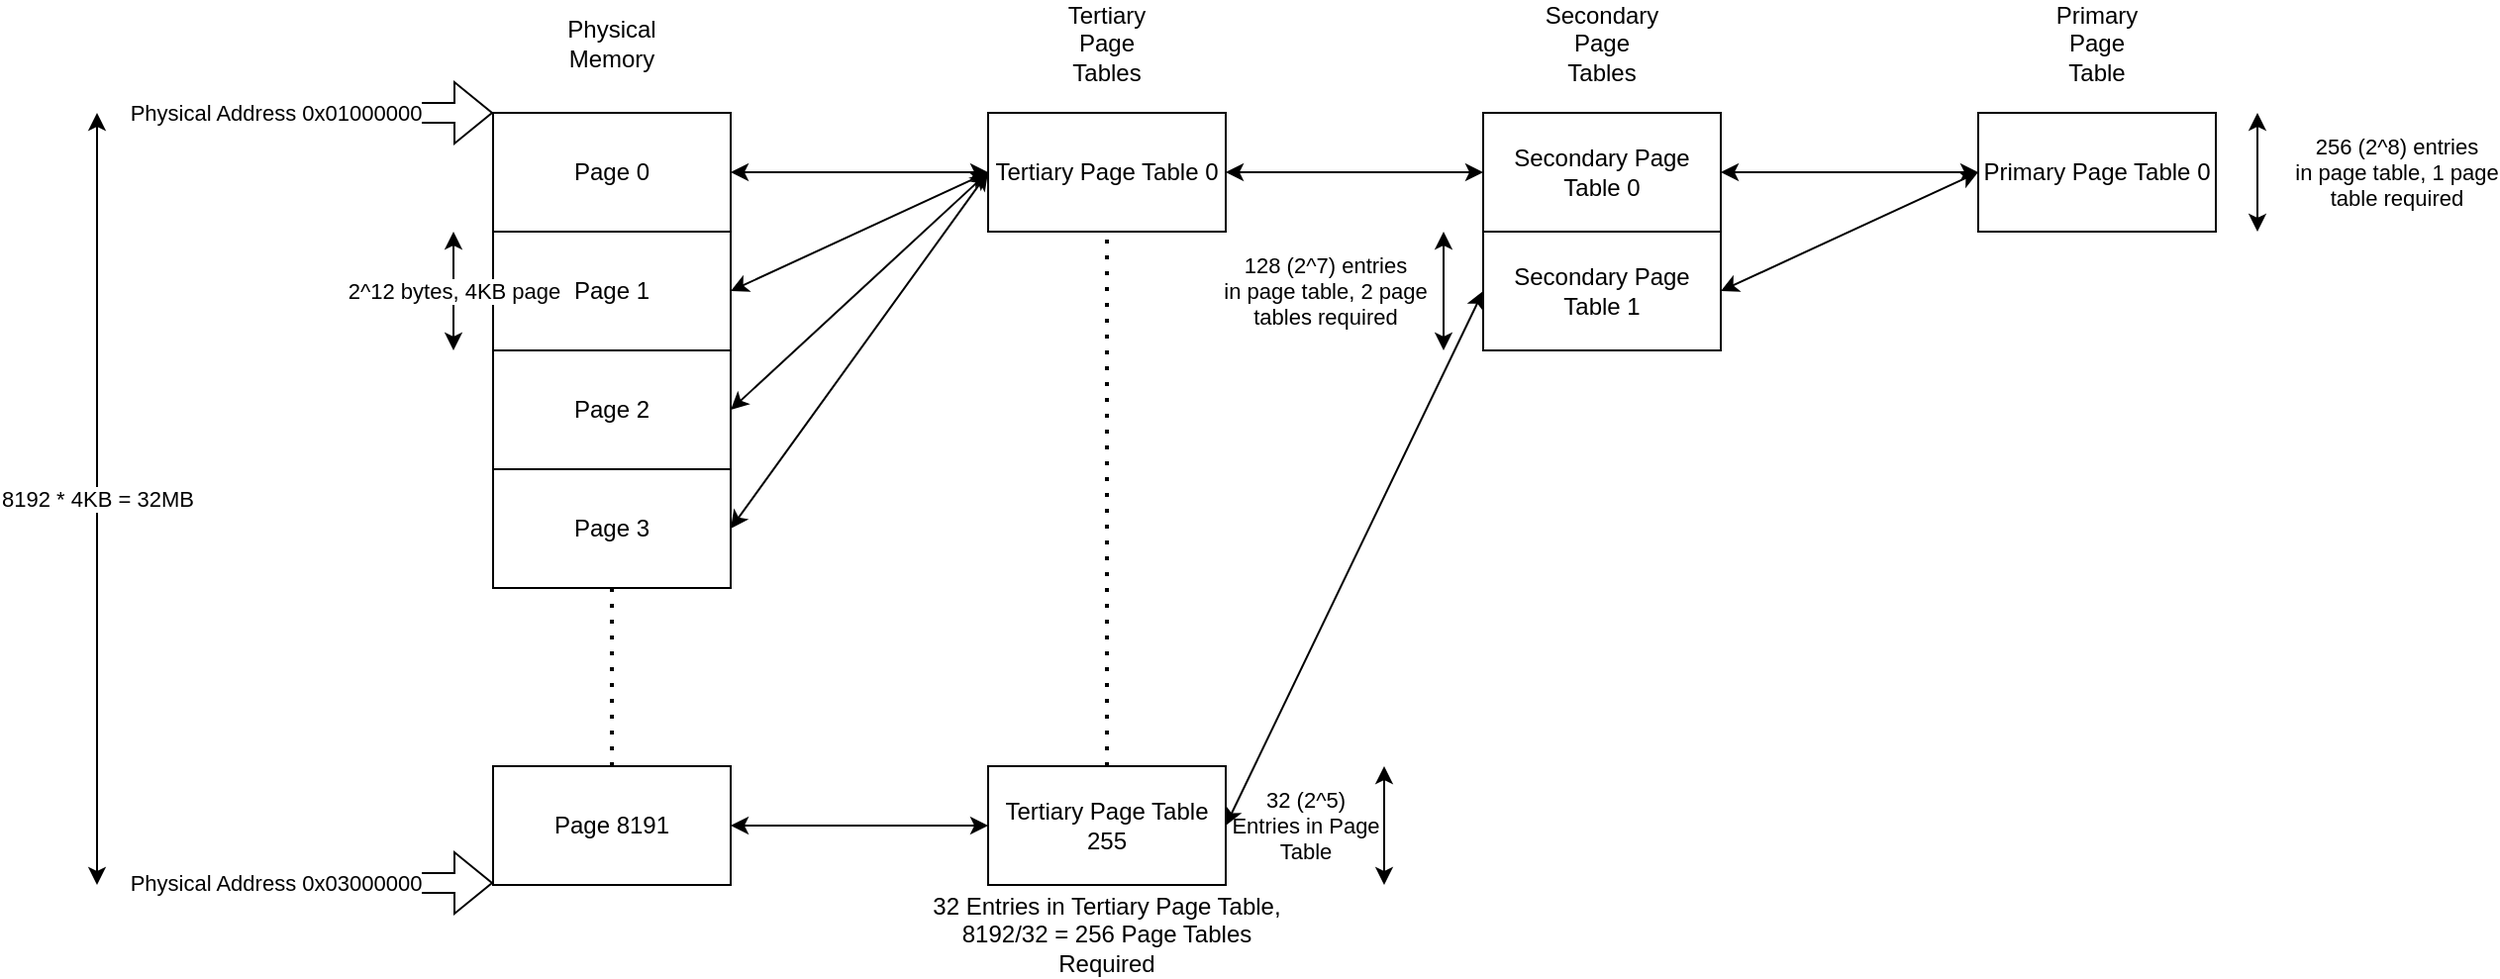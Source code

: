 <mxfile>
    <diagram id="PpeCMr5nW2hbqVhzfc0A" name="Page-1">
        <mxGraphModel dx="1649" dy="864" grid="1" gridSize="10" guides="1" tooltips="1" connect="1" arrows="1" fold="1" page="1" pageScale="1" pageWidth="827" pageHeight="1169" background="#FFFFFF" math="0" shadow="0">
            <root>
                <mxCell id="0"/>
                <mxCell id="1" parent="0"/>
                <mxCell id="xfDjOQceUIEUI76gIjfB-1" value="Page 1" style="rounded=0;whiteSpace=wrap;html=1;" parent="1" vertex="1">
                    <mxGeometry x="350" y="270" width="120" height="60" as="geometry"/>
                </mxCell>
                <mxCell id="xfDjOQceUIEUI76gIjfB-2" value="Page 0" style="rounded=0;whiteSpace=wrap;html=1;" parent="1" vertex="1">
                    <mxGeometry x="350" y="210" width="120" height="60" as="geometry"/>
                </mxCell>
                <mxCell id="xfDjOQceUIEUI76gIjfB-3" value="Page 8191" style="rounded=0;whiteSpace=wrap;html=1;" parent="1" vertex="1">
                    <mxGeometry x="350" y="540" width="120" height="60" as="geometry"/>
                </mxCell>
                <mxCell id="xfDjOQceUIEUI76gIjfB-5" value="Page 3" style="rounded=0;whiteSpace=wrap;html=1;" parent="1" vertex="1">
                    <mxGeometry x="350" y="390" width="120" height="60" as="geometry"/>
                </mxCell>
                <mxCell id="xfDjOQceUIEUI76gIjfB-6" value="Page 2" style="rounded=0;whiteSpace=wrap;html=1;" parent="1" vertex="1">
                    <mxGeometry x="350" y="330" width="120" height="60" as="geometry"/>
                </mxCell>
                <mxCell id="xfDjOQceUIEUI76gIjfB-7" value="Physical Memory" style="text;html=1;strokeColor=none;fillColor=none;align=center;verticalAlign=middle;whiteSpace=wrap;rounded=0;" parent="1" vertex="1">
                    <mxGeometry x="380" y="160" width="60" height="30" as="geometry"/>
                </mxCell>
                <mxCell id="xfDjOQceUIEUI76gIjfB-8" value="" style="endArrow=none;dashed=1;html=1;dashPattern=1 3;strokeWidth=2;rounded=0;entryX=0.5;entryY=1;entryDx=0;entryDy=0;exitX=0.5;exitY=0;exitDx=0;exitDy=0;" parent="1" source="xfDjOQceUIEUI76gIjfB-3" target="xfDjOQceUIEUI76gIjfB-5" edge="1">
                    <mxGeometry width="50" height="50" relative="1" as="geometry">
                        <mxPoint x="160" y="520" as="sourcePoint"/>
                        <mxPoint x="210" y="470" as="targetPoint"/>
                    </mxGeometry>
                </mxCell>
                <mxCell id="xfDjOQceUIEUI76gIjfB-9" value="Physical Address 0x01000000" style="shape=flexArrow;endArrow=classic;html=1;rounded=0;" parent="1" edge="1">
                    <mxGeometry x="-1" y="-30" width="50" height="50" relative="1" as="geometry">
                        <mxPoint x="270" y="210" as="sourcePoint"/>
                        <mxPoint x="350" y="210" as="targetPoint"/>
                        <mxPoint x="-30" y="-30" as="offset"/>
                    </mxGeometry>
                </mxCell>
                <mxCell id="xfDjOQceUIEUI76gIjfB-10" value="2^12 bytes, 4KB page" style="endArrow=classic;startArrow=classic;html=1;rounded=0;" parent="1" edge="1">
                    <mxGeometry width="50" height="50" relative="1" as="geometry">
                        <mxPoint x="330" y="330" as="sourcePoint"/>
                        <mxPoint x="330" y="270" as="targetPoint"/>
                    </mxGeometry>
                </mxCell>
                <mxCell id="xfDjOQceUIEUI76gIjfB-11" value="8192 * 4KB = 32MB" style="endArrow=classic;startArrow=classic;html=1;rounded=0;" parent="1" edge="1">
                    <mxGeometry width="50" height="50" relative="1" as="geometry">
                        <mxPoint x="150" y="600" as="sourcePoint"/>
                        <mxPoint x="150" y="210" as="targetPoint"/>
                    </mxGeometry>
                </mxCell>
                <mxCell id="xfDjOQceUIEUI76gIjfB-14" value="Tertiary Page Tables" style="text;html=1;strokeColor=none;fillColor=none;align=center;verticalAlign=middle;whiteSpace=wrap;rounded=0;" parent="1" vertex="1">
                    <mxGeometry x="630" y="160" width="60" height="30" as="geometry"/>
                </mxCell>
                <mxCell id="xfDjOQceUIEUI76gIjfB-15" value="Tertiary Page Table 0" style="rounded=0;whiteSpace=wrap;html=1;" parent="1" vertex="1">
                    <mxGeometry x="600" y="210" width="120" height="60" as="geometry"/>
                </mxCell>
                <mxCell id="xfDjOQceUIEUI76gIjfB-16" value="Tertiary Page Table 255" style="rounded=0;whiteSpace=wrap;html=1;" parent="1" vertex="1">
                    <mxGeometry x="600" y="540" width="120" height="60" as="geometry"/>
                </mxCell>
                <mxCell id="xfDjOQceUIEUI76gIjfB-17" value="" style="endArrow=none;dashed=1;html=1;dashPattern=1 3;strokeWidth=2;rounded=0;entryX=0.5;entryY=1;entryDx=0;entryDy=0;exitX=0.5;exitY=0;exitDx=0;exitDy=0;" parent="1" source="xfDjOQceUIEUI76gIjfB-16" target="xfDjOQceUIEUI76gIjfB-15" edge="1">
                    <mxGeometry width="50" height="50" relative="1" as="geometry">
                        <mxPoint x="420" y="550" as="sourcePoint"/>
                        <mxPoint x="420" y="460" as="targetPoint"/>
                    </mxGeometry>
                </mxCell>
                <mxCell id="xfDjOQceUIEUI76gIjfB-18" value="32 (2^5)&lt;br&gt;Entries in Page&lt;br&gt;Table" style="endArrow=classic;startArrow=classic;html=1;rounded=0;" parent="1" edge="1">
                    <mxGeometry y="40" width="50" height="50" relative="1" as="geometry">
                        <mxPoint x="800" y="600" as="sourcePoint"/>
                        <mxPoint x="800" y="540" as="targetPoint"/>
                        <mxPoint as="offset"/>
                    </mxGeometry>
                </mxCell>
                <mxCell id="xfDjOQceUIEUI76gIjfB-25" value="" style="endArrow=classic;startArrow=classic;html=1;rounded=0;exitX=1;exitY=0.5;exitDx=0;exitDy=0;entryX=0;entryY=0.5;entryDx=0;entryDy=0;" parent="1" source="xfDjOQceUIEUI76gIjfB-5" target="xfDjOQceUIEUI76gIjfB-15" edge="1">
                    <mxGeometry width="50" height="50" relative="1" as="geometry">
                        <mxPoint x="610" y="390" as="sourcePoint"/>
                        <mxPoint x="660" y="340" as="targetPoint"/>
                    </mxGeometry>
                </mxCell>
                <mxCell id="xfDjOQceUIEUI76gIjfB-26" value="" style="endArrow=classic;startArrow=classic;html=1;rounded=0;exitX=1;exitY=0.5;exitDx=0;exitDy=0;entryX=0;entryY=0.5;entryDx=0;entryDy=0;" parent="1" source="xfDjOQceUIEUI76gIjfB-6" target="xfDjOQceUIEUI76gIjfB-15" edge="1">
                    <mxGeometry width="50" height="50" relative="1" as="geometry">
                        <mxPoint x="480" y="430" as="sourcePoint"/>
                        <mxPoint x="610" y="250" as="targetPoint"/>
                    </mxGeometry>
                </mxCell>
                <mxCell id="xfDjOQceUIEUI76gIjfB-27" value="" style="endArrow=classic;startArrow=classic;html=1;rounded=0;exitX=1;exitY=0.5;exitDx=0;exitDy=0;entryX=0;entryY=0.5;entryDx=0;entryDy=0;" parent="1" source="xfDjOQceUIEUI76gIjfB-1" target="xfDjOQceUIEUI76gIjfB-15" edge="1">
                    <mxGeometry width="50" height="50" relative="1" as="geometry">
                        <mxPoint x="480" y="370" as="sourcePoint"/>
                        <mxPoint x="610" y="250" as="targetPoint"/>
                    </mxGeometry>
                </mxCell>
                <mxCell id="xfDjOQceUIEUI76gIjfB-28" value="" style="endArrow=classic;startArrow=classic;html=1;rounded=0;exitX=1;exitY=0.5;exitDx=0;exitDy=0;entryX=0;entryY=0.5;entryDx=0;entryDy=0;" parent="1" source="xfDjOQceUIEUI76gIjfB-2" target="xfDjOQceUIEUI76gIjfB-15" edge="1">
                    <mxGeometry width="50" height="50" relative="1" as="geometry">
                        <mxPoint x="480" y="310" as="sourcePoint"/>
                        <mxPoint x="610" y="250" as="targetPoint"/>
                    </mxGeometry>
                </mxCell>
                <mxCell id="xfDjOQceUIEUI76gIjfB-29" value="" style="endArrow=classic;startArrow=classic;html=1;rounded=0;exitX=1;exitY=0.5;exitDx=0;exitDy=0;entryX=0;entryY=0.5;entryDx=0;entryDy=0;" parent="1" source="xfDjOQceUIEUI76gIjfB-3" target="xfDjOQceUIEUI76gIjfB-16" edge="1">
                    <mxGeometry width="50" height="50" relative="1" as="geometry">
                        <mxPoint x="480" y="250" as="sourcePoint"/>
                        <mxPoint x="610" y="250" as="targetPoint"/>
                    </mxGeometry>
                </mxCell>
                <mxCell id="xfDjOQceUIEUI76gIjfB-30" value="32 Entries in Tertiary Page Table, 8192/32 = 256 Page Tables Required" style="text;html=1;strokeColor=none;fillColor=none;align=center;verticalAlign=middle;whiteSpace=wrap;rounded=0;" parent="1" vertex="1">
                    <mxGeometry x="570" y="610" width="180" height="30" as="geometry"/>
                </mxCell>
                <mxCell id="xfDjOQceUIEUI76gIjfB-31" value="Physical Address 0x03000000" style="shape=flexArrow;endArrow=classic;html=1;rounded=0;" parent="1" edge="1">
                    <mxGeometry x="-1" y="-30" width="50" height="50" relative="1" as="geometry">
                        <mxPoint x="270" y="599" as="sourcePoint"/>
                        <mxPoint x="350" y="599" as="targetPoint"/>
                        <mxPoint x="-30" y="-30" as="offset"/>
                    </mxGeometry>
                </mxCell>
                <mxCell id="xfDjOQceUIEUI76gIjfB-32" value="Secondary Page Tables" style="text;html=1;strokeColor=none;fillColor=none;align=center;verticalAlign=middle;whiteSpace=wrap;rounded=0;" parent="1" vertex="1">
                    <mxGeometry x="880" y="160" width="60" height="30" as="geometry"/>
                </mxCell>
                <mxCell id="xfDjOQceUIEUI76gIjfB-33" value="Secondary Page Table 0" style="rounded=0;whiteSpace=wrap;html=1;" parent="1" vertex="1">
                    <mxGeometry x="850" y="210" width="120" height="60" as="geometry"/>
                </mxCell>
                <mxCell id="xfDjOQceUIEUI76gIjfB-34" value="Secondary Page Table 1" style="rounded=0;whiteSpace=wrap;html=1;" parent="1" vertex="1">
                    <mxGeometry x="850" y="270" width="120" height="60" as="geometry"/>
                </mxCell>
                <mxCell id="xfDjOQceUIEUI76gIjfB-36" value="128 (2^7) entries&lt;br&gt;in page table, 2 page&lt;br&gt;tables required" style="endArrow=classic;startArrow=classic;html=1;rounded=0;" parent="1" edge="1">
                    <mxGeometry y="60" width="50" height="50" relative="1" as="geometry">
                        <mxPoint x="830" y="330" as="sourcePoint"/>
                        <mxPoint x="830" y="270" as="targetPoint"/>
                        <mxPoint as="offset"/>
                    </mxGeometry>
                </mxCell>
                <mxCell id="xfDjOQceUIEUI76gIjfB-37" value="" style="endArrow=classic;startArrow=classic;html=1;rounded=0;entryX=0;entryY=0.5;entryDx=0;entryDy=0;exitX=1;exitY=0.5;exitDx=0;exitDy=0;" parent="1" source="xfDjOQceUIEUI76gIjfB-15" target="xfDjOQceUIEUI76gIjfB-33" edge="1">
                    <mxGeometry width="50" height="50" relative="1" as="geometry">
                        <mxPoint x="750" y="240" as="sourcePoint"/>
                        <mxPoint x="840" y="240" as="targetPoint"/>
                    </mxGeometry>
                </mxCell>
                <mxCell id="xfDjOQceUIEUI76gIjfB-38" value="" style="endArrow=classic;startArrow=classic;html=1;rounded=0;entryX=1;entryY=0.5;entryDx=0;entryDy=0;exitX=0;exitY=0.5;exitDx=0;exitDy=0;" parent="1" source="xfDjOQceUIEUI76gIjfB-34" target="xfDjOQceUIEUI76gIjfB-16" edge="1">
                    <mxGeometry width="50" height="50" relative="1" as="geometry">
                        <mxPoint x="780" y="440" as="sourcePoint"/>
                        <mxPoint x="830" y="390" as="targetPoint"/>
                    </mxGeometry>
                </mxCell>
                <mxCell id="xfDjOQceUIEUI76gIjfB-39" value="Primary Page Table" style="text;html=1;strokeColor=none;fillColor=none;align=center;verticalAlign=middle;whiteSpace=wrap;rounded=0;" parent="1" vertex="1">
                    <mxGeometry x="1130" y="160" width="60" height="30" as="geometry"/>
                </mxCell>
                <mxCell id="xfDjOQceUIEUI76gIjfB-40" value="Primary Page Table 0" style="rounded=0;whiteSpace=wrap;html=1;" parent="1" vertex="1">
                    <mxGeometry x="1100" y="210" width="120" height="60" as="geometry"/>
                </mxCell>
                <mxCell id="xfDjOQceUIEUI76gIjfB-42" value="256 (2^8) entries&lt;br&gt;in page table, 1 page&lt;br&gt;table required" style="endArrow=classic;startArrow=classic;html=1;rounded=0;" parent="1" edge="1">
                    <mxGeometry y="-70" width="50" height="50" relative="1" as="geometry">
                        <mxPoint x="1241" y="270" as="sourcePoint"/>
                        <mxPoint x="1241" y="210" as="targetPoint"/>
                        <mxPoint as="offset"/>
                    </mxGeometry>
                </mxCell>
                <mxCell id="xfDjOQceUIEUI76gIjfB-43" value="" style="endArrow=classic;startArrow=classic;html=1;rounded=0;entryX=0;entryY=0.5;entryDx=0;entryDy=0;exitX=1;exitY=0.5;exitDx=0;exitDy=0;" parent="1" source="xfDjOQceUIEUI76gIjfB-33" target="xfDjOQceUIEUI76gIjfB-40" edge="1">
                    <mxGeometry width="50" height="50" relative="1" as="geometry">
                        <mxPoint x="730" y="250" as="sourcePoint"/>
                        <mxPoint x="860" y="250" as="targetPoint"/>
                    </mxGeometry>
                </mxCell>
                <mxCell id="xfDjOQceUIEUI76gIjfB-44" value="" style="endArrow=classic;startArrow=classic;html=1;rounded=0;entryX=0;entryY=0.5;entryDx=0;entryDy=0;exitX=1;exitY=0.5;exitDx=0;exitDy=0;" parent="1" source="xfDjOQceUIEUI76gIjfB-34" target="xfDjOQceUIEUI76gIjfB-40" edge="1">
                    <mxGeometry width="50" height="50" relative="1" as="geometry">
                        <mxPoint x="980" y="250.0" as="sourcePoint"/>
                        <mxPoint x="1110" y="250.0" as="targetPoint"/>
                    </mxGeometry>
                </mxCell>
            </root>
        </mxGraphModel>
    </diagram>
</mxfile>